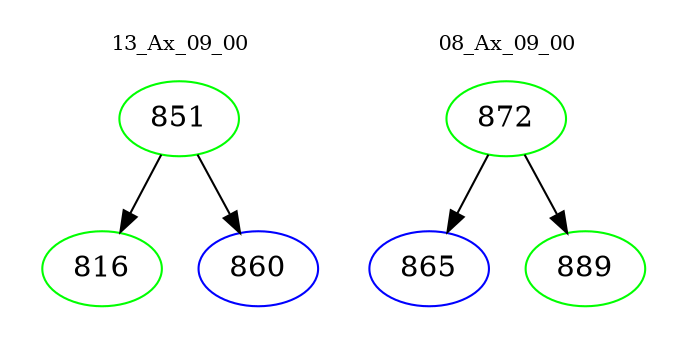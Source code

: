 digraph{
subgraph cluster_0 {
color = white
label = "13_Ax_09_00";
fontsize=10;
T0_851 [label="851", color="green"]
T0_851 -> T0_816 [color="black"]
T0_816 [label="816", color="green"]
T0_851 -> T0_860 [color="black"]
T0_860 [label="860", color="blue"]
}
subgraph cluster_1 {
color = white
label = "08_Ax_09_00";
fontsize=10;
T1_872 [label="872", color="green"]
T1_872 -> T1_865 [color="black"]
T1_865 [label="865", color="blue"]
T1_872 -> T1_889 [color="black"]
T1_889 [label="889", color="green"]
}
}
